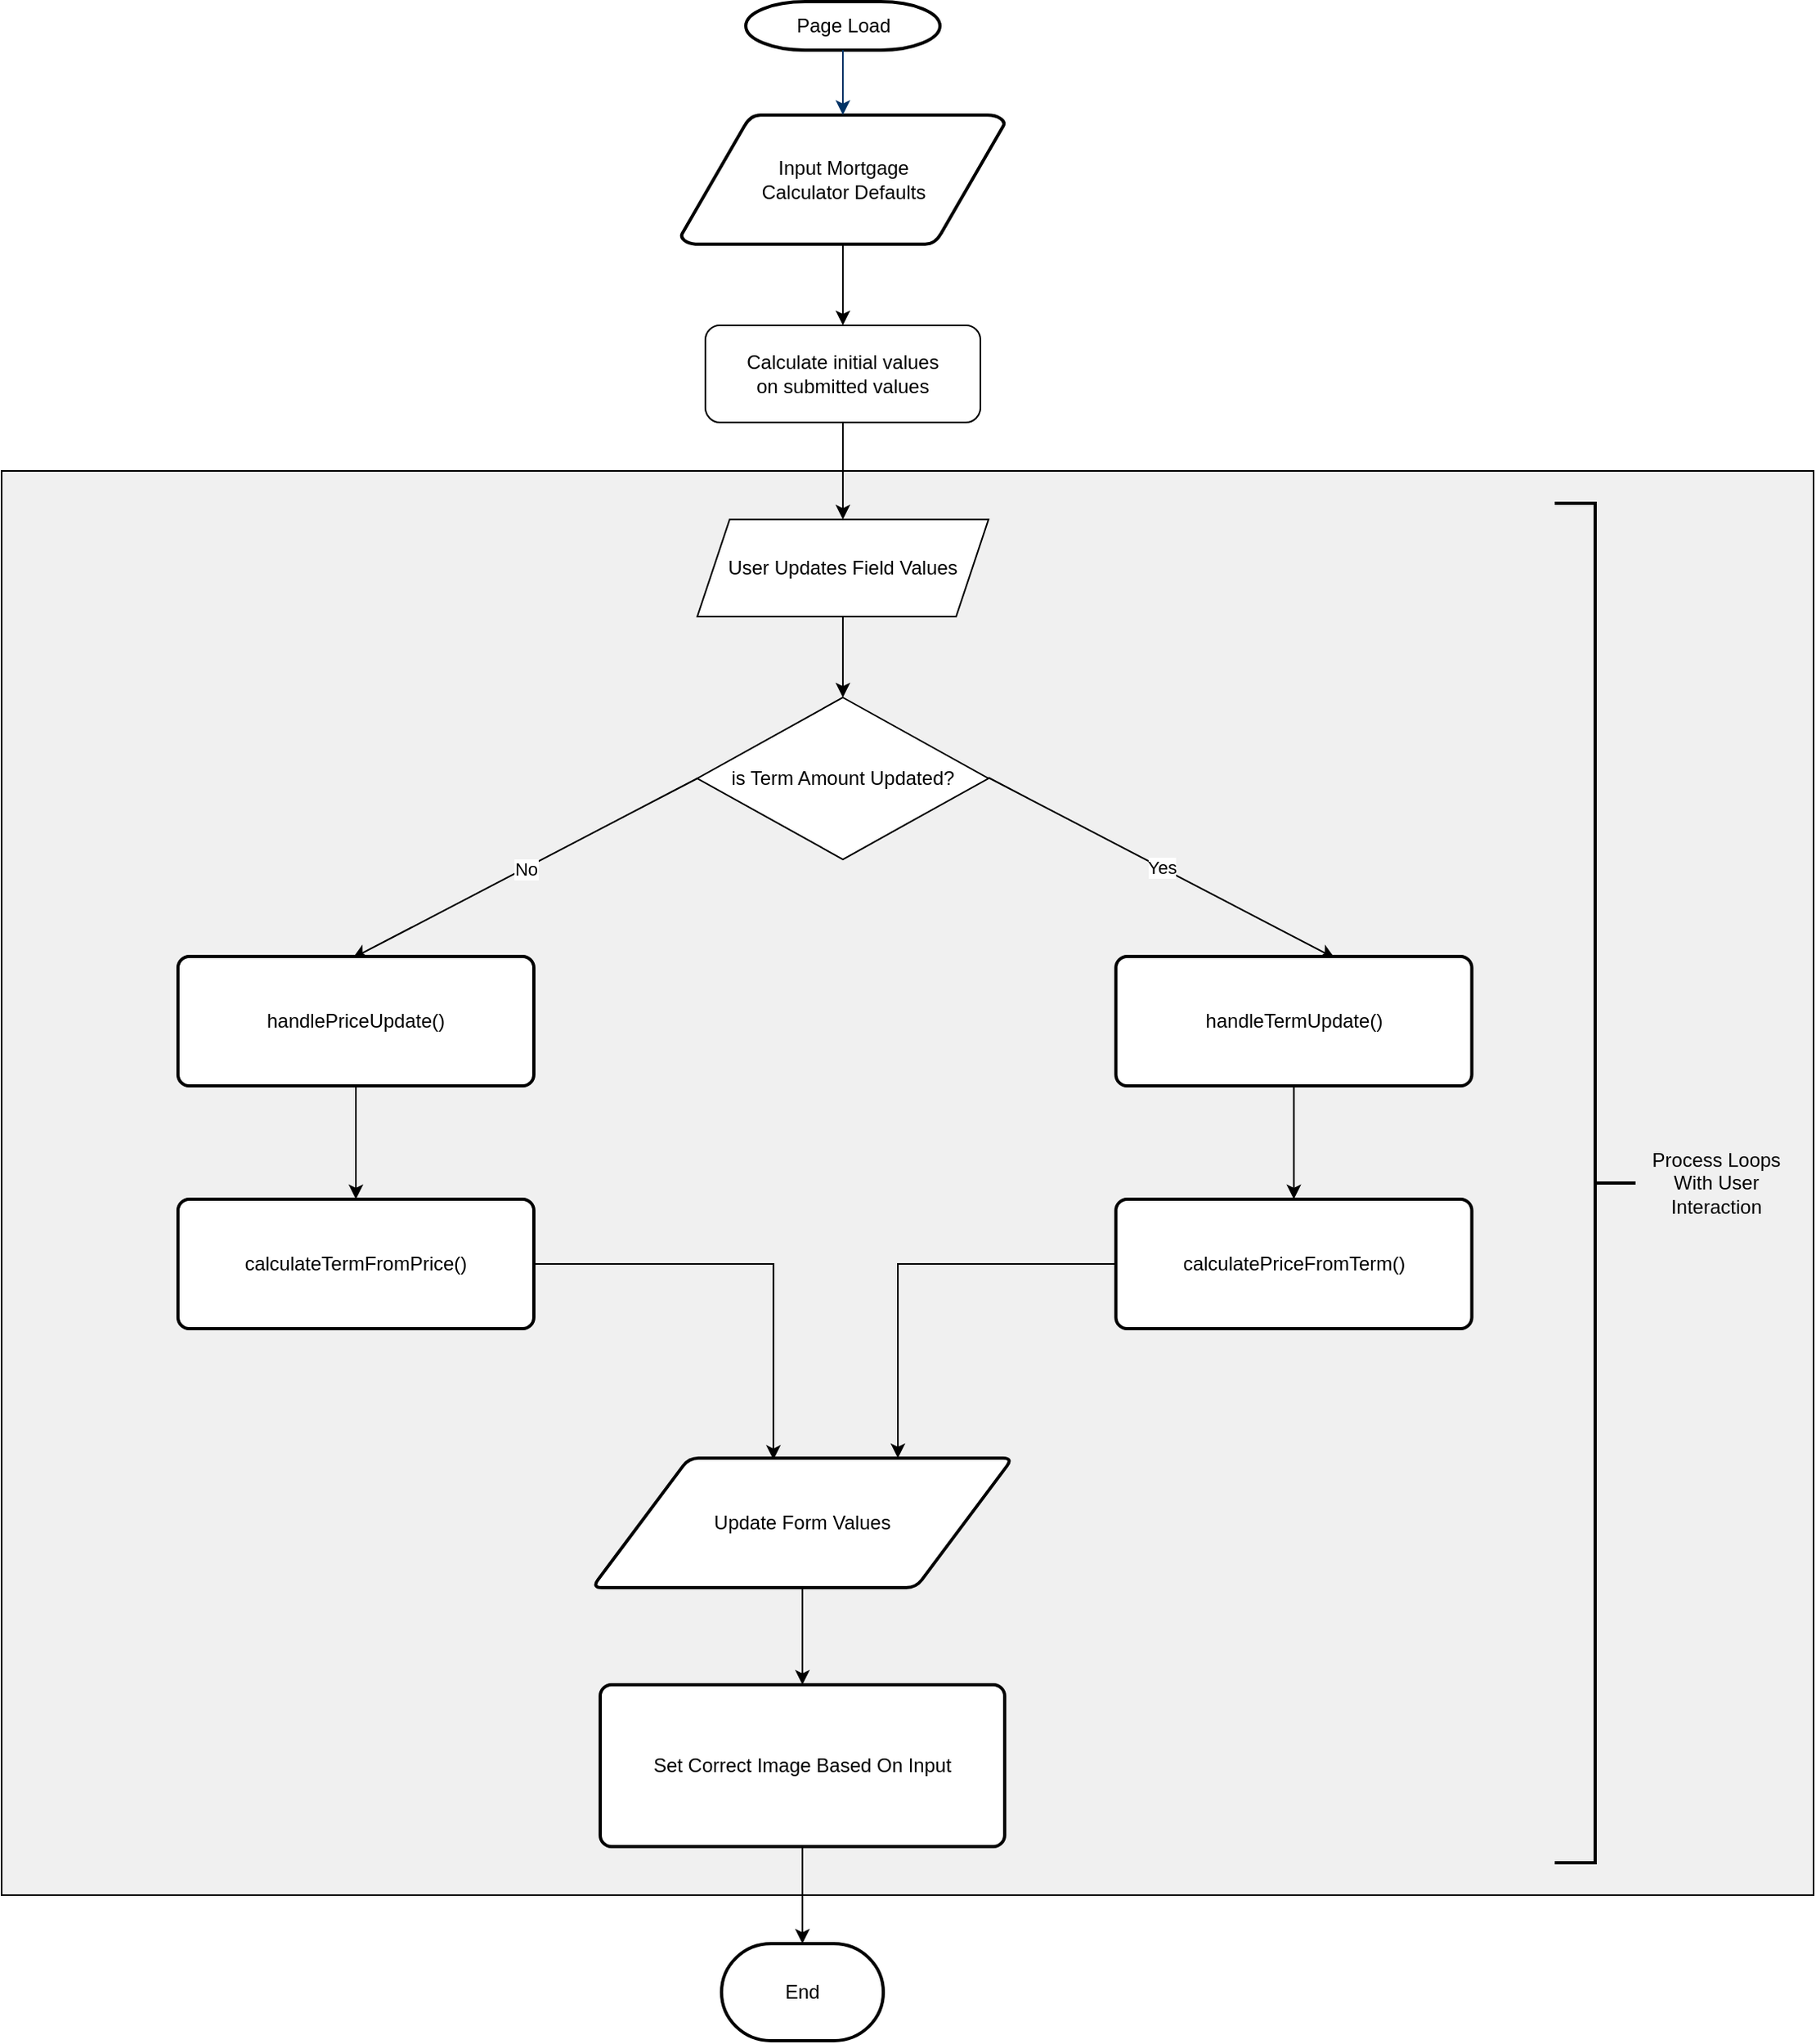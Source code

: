 <mxfile version="14.6.13" type="device"><diagram id="6a731a19-8d31-9384-78a2-239565b7b9f0" name="Page-1"><mxGraphModel dx="1560" dy="1197" grid="1" gridSize="10" guides="1" tooltips="1" connect="1" arrows="1" fold="1" page="1" pageScale="1" pageWidth="1169" pageHeight="827" background="#ffffff" math="0" shadow="0"><root><mxCell id="0"/><mxCell id="1" parent="0"/><mxCell id="vFXANYOkiZIm868QiWrs-99" value="" style="rounded=0;whiteSpace=wrap;html=1;fillColor=#F0F0F0;" vertex="1" parent="1"><mxGeometry x="40" y="340" width="1120" height="880" as="geometry"/></mxCell><mxCell id="2" value="Page Load" style="shape=mxgraph.flowchart.terminator;strokeWidth=2;gradientColor=none;gradientDirection=north;fontStyle=0;html=1;" parent="1" vertex="1"><mxGeometry x="500" y="50" width="120" height="30" as="geometry"/></mxCell><mxCell id="vFXANYOkiZIm868QiWrs-58" value="" style="edgeStyle=orthogonalEdgeStyle;rounded=0;orthogonalLoop=1;jettySize=auto;html=1;" edge="1" parent="1" source="3" target="vFXANYOkiZIm868QiWrs-57"><mxGeometry relative="1" as="geometry"/></mxCell><mxCell id="3" value="Input Mortgage&lt;br&gt;Calculator Defaults" style="shape=mxgraph.flowchart.data;strokeWidth=2;gradientColor=none;gradientDirection=north;fontStyle=0;html=1;" parent="1" vertex="1"><mxGeometry x="460" y="120" width="200" height="80" as="geometry"/></mxCell><mxCell id="7" style="fontStyle=1;strokeColor=#003366;strokeWidth=1;html=1;" parent="1" source="2" target="3" edge="1"><mxGeometry relative="1" as="geometry"/></mxCell><mxCell id="vFXANYOkiZIm868QiWrs-60" value="" style="edgeStyle=orthogonalEdgeStyle;rounded=0;orthogonalLoop=1;jettySize=auto;html=1;" edge="1" parent="1" source="vFXANYOkiZIm868QiWrs-57" target="vFXANYOkiZIm868QiWrs-59"><mxGeometry relative="1" as="geometry"/></mxCell><mxCell id="vFXANYOkiZIm868QiWrs-57" value="Calculate initial values&lt;br&gt;on submitted values" style="rounded=1;whiteSpace=wrap;html=1;" vertex="1" parent="1"><mxGeometry x="475" y="250" width="170" height="60" as="geometry"/></mxCell><mxCell id="vFXANYOkiZIm868QiWrs-62" value="" style="edgeStyle=orthogonalEdgeStyle;rounded=0;orthogonalLoop=1;jettySize=auto;html=1;" edge="1" parent="1" source="vFXANYOkiZIm868QiWrs-59" target="vFXANYOkiZIm868QiWrs-61"><mxGeometry relative="1" as="geometry"/></mxCell><mxCell id="vFXANYOkiZIm868QiWrs-59" value="User Updates Field Values" style="shape=parallelogram;perimeter=parallelogramPerimeter;whiteSpace=wrap;html=1;fixedSize=1;" vertex="1" parent="1"><mxGeometry x="470" y="370" width="180" height="60" as="geometry"/></mxCell><mxCell id="vFXANYOkiZIm868QiWrs-61" value="is Term Amount Updated?" style="rhombus;whiteSpace=wrap;html=1;" vertex="1" parent="1"><mxGeometry x="470" y="480" width="180" height="100" as="geometry"/></mxCell><mxCell id="vFXANYOkiZIm868QiWrs-70" value="" style="endArrow=classic;html=1;entryX=0.72;entryY=0.013;entryDx=0;entryDy=0;entryPerimeter=0;" edge="1" parent="1"><mxGeometry relative="1" as="geometry"><mxPoint x="650" y="529.5" as="sourcePoint"/><mxPoint x="864" y="641.04" as="targetPoint"/></mxGeometry></mxCell><mxCell id="vFXANYOkiZIm868QiWrs-71" value="Yes" style="edgeLabel;resizable=0;html=1;align=center;verticalAlign=middle;" connectable="0" vertex="1" parent="vFXANYOkiZIm868QiWrs-70"><mxGeometry relative="1" as="geometry"/></mxCell><mxCell id="vFXANYOkiZIm868QiWrs-72" value="" style="endArrow=classic;html=1;exitX=0;exitY=0.5;exitDx=0;exitDy=0;entryX=0.535;entryY=0.013;entryDx=0;entryDy=0;entryPerimeter=0;" edge="1" parent="1" source="vFXANYOkiZIm868QiWrs-61"><mxGeometry relative="1" as="geometry"><mxPoint x="450" y="820" as="sourcePoint"/><mxPoint x="257" y="641.04" as="targetPoint"/></mxGeometry></mxCell><mxCell id="vFXANYOkiZIm868QiWrs-73" value="No" style="edgeLabel;resizable=0;html=1;align=center;verticalAlign=middle;" connectable="0" vertex="1" parent="vFXANYOkiZIm868QiWrs-72"><mxGeometry relative="1" as="geometry"/></mxCell><mxCell id="vFXANYOkiZIm868QiWrs-84" value="" style="edgeStyle=orthogonalEdgeStyle;rounded=0;orthogonalLoop=1;jettySize=auto;html=1;" edge="1" parent="1" source="vFXANYOkiZIm868QiWrs-80" target="vFXANYOkiZIm868QiWrs-81"><mxGeometry relative="1" as="geometry"/></mxCell><mxCell id="vFXANYOkiZIm868QiWrs-80" value="Update Form Values" style="shape=parallelogram;html=1;strokeWidth=2;perimeter=parallelogramPerimeter;whiteSpace=wrap;rounded=1;arcSize=12;size=0.23;" vertex="1" parent="1"><mxGeometry x="405" y="950" width="260" height="80" as="geometry"/></mxCell><mxCell id="vFXANYOkiZIm868QiWrs-83" value="" style="edgeStyle=orthogonalEdgeStyle;rounded=0;orthogonalLoop=1;jettySize=auto;html=1;" edge="1" parent="1" source="vFXANYOkiZIm868QiWrs-81" target="vFXANYOkiZIm868QiWrs-82"><mxGeometry relative="1" as="geometry"/></mxCell><mxCell id="vFXANYOkiZIm868QiWrs-81" value="Set Correct Image Based On Input" style="rounded=1;whiteSpace=wrap;html=1;absoluteArcSize=1;arcSize=14;strokeWidth=2;" vertex="1" parent="1"><mxGeometry x="410" y="1090" width="250" height="100" as="geometry"/></mxCell><mxCell id="vFXANYOkiZIm868QiWrs-82" value="End" style="strokeWidth=2;html=1;shape=mxgraph.flowchart.terminator;whiteSpace=wrap;" vertex="1" parent="1"><mxGeometry x="485" y="1250" width="100" height="60" as="geometry"/></mxCell><mxCell id="vFXANYOkiZIm868QiWrs-91" value="" style="edgeStyle=orthogonalEdgeStyle;rounded=0;orthogonalLoop=1;jettySize=auto;html=1;" edge="1" parent="1" source="vFXANYOkiZIm868QiWrs-85" target="vFXANYOkiZIm868QiWrs-89"><mxGeometry relative="1" as="geometry"/></mxCell><mxCell id="vFXANYOkiZIm868QiWrs-85" value="handlePriceUpdate()" style="rounded=1;whiteSpace=wrap;html=1;absoluteArcSize=1;arcSize=14;strokeWidth=2;" vertex="1" parent="1"><mxGeometry x="149" y="640" width="220" height="80" as="geometry"/></mxCell><mxCell id="vFXANYOkiZIm868QiWrs-93" value="" style="edgeStyle=orthogonalEdgeStyle;rounded=0;orthogonalLoop=1;jettySize=auto;html=1;" edge="1" parent="1" source="vFXANYOkiZIm868QiWrs-86" target="vFXANYOkiZIm868QiWrs-88"><mxGeometry relative="1" as="geometry"/></mxCell><mxCell id="vFXANYOkiZIm868QiWrs-86" value="handleTermUpdate()" style="rounded=1;whiteSpace=wrap;html=1;absoluteArcSize=1;arcSize=14;strokeWidth=2;" vertex="1" parent="1"><mxGeometry x="728.75" y="640" width="220" height="80" as="geometry"/></mxCell><mxCell id="vFXANYOkiZIm868QiWrs-95" style="edgeStyle=orthogonalEdgeStyle;rounded=0;orthogonalLoop=1;jettySize=auto;html=1;entryX=0.727;entryY=0;entryDx=0;entryDy=0;entryPerimeter=0;" edge="1" parent="1" source="vFXANYOkiZIm868QiWrs-88" target="vFXANYOkiZIm868QiWrs-80"><mxGeometry relative="1" as="geometry"/></mxCell><mxCell id="vFXANYOkiZIm868QiWrs-88" value="calculatePriceFromTerm()" style="rounded=1;whiteSpace=wrap;html=1;absoluteArcSize=1;arcSize=14;strokeWidth=2;" vertex="1" parent="1"><mxGeometry x="728.75" y="790" width="220" height="80" as="geometry"/></mxCell><mxCell id="vFXANYOkiZIm868QiWrs-94" style="edgeStyle=orthogonalEdgeStyle;rounded=0;orthogonalLoop=1;jettySize=auto;html=1;entryX=0.431;entryY=0.013;entryDx=0;entryDy=0;entryPerimeter=0;" edge="1" parent="1" source="vFXANYOkiZIm868QiWrs-89" target="vFXANYOkiZIm868QiWrs-80"><mxGeometry relative="1" as="geometry"/></mxCell><mxCell id="vFXANYOkiZIm868QiWrs-89" value="calculateTermFromPrice()" style="rounded=1;whiteSpace=wrap;html=1;absoluteArcSize=1;arcSize=14;strokeWidth=2;" vertex="1" parent="1"><mxGeometry x="149" y="790" width="220" height="80" as="geometry"/></mxCell><mxCell id="vFXANYOkiZIm868QiWrs-96" value="" style="strokeWidth=2;html=1;shape=mxgraph.flowchart.annotation_2;align=left;labelPosition=right;pointerEvents=1;rotation=-180;" vertex="1" parent="1"><mxGeometry x="1000" y="360" width="50" height="840" as="geometry"/></mxCell><mxCell id="vFXANYOkiZIm868QiWrs-97" value="Process Loops With User Interaction" style="text;html=1;strokeColor=none;fillColor=none;align=center;verticalAlign=middle;whiteSpace=wrap;rounded=0;" vertex="1" parent="1"><mxGeometry x="1050" y="770" width="100" height="20" as="geometry"/></mxCell></root></mxGraphModel></diagram></mxfile>